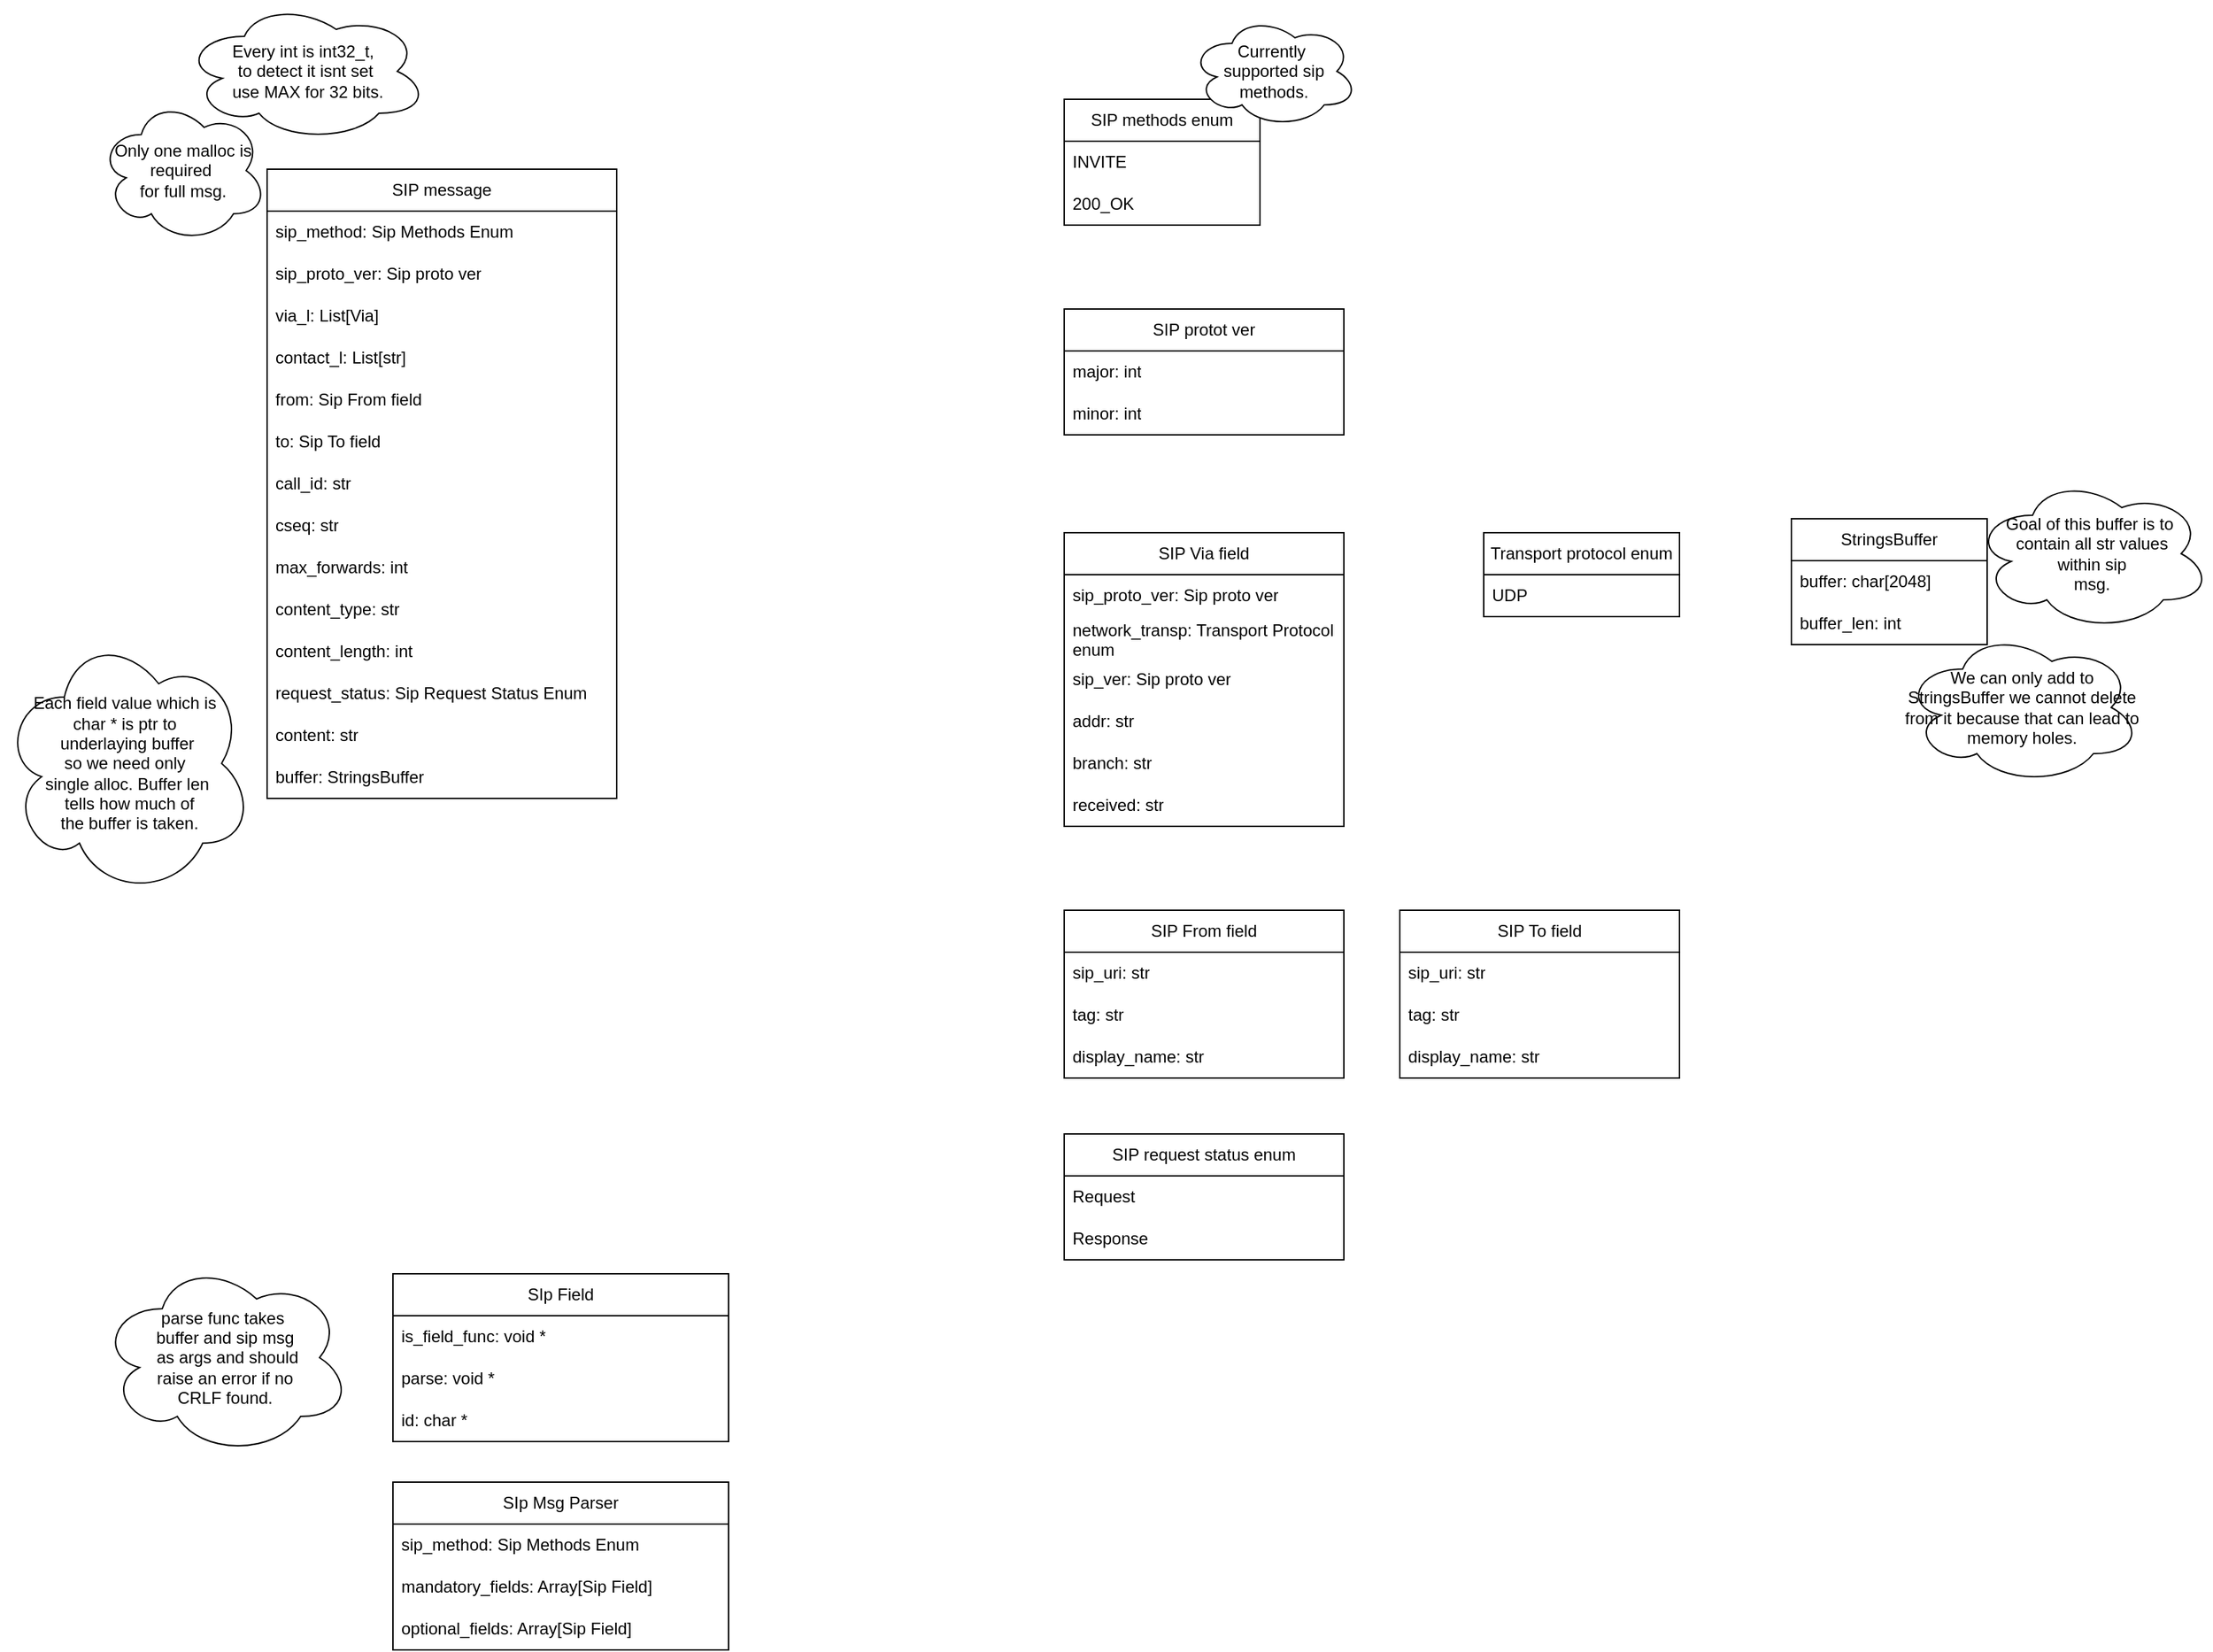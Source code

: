 <mxfile version="26.2.14" pages="2">
  <diagram name="Data structures" id="b5b7bab2-c9e2-2cf4-8b2a-24fd1a2a6d21">
    <mxGraphModel dx="2075" dy="2799" grid="1" gridSize="10" guides="1" tooltips="1" connect="1" arrows="1" fold="1" page="1" pageScale="1" pageWidth="827" pageHeight="1169" background="none" math="0" shadow="0">
      <root>
        <mxCell id="0" />
        <mxCell id="1" parent="0" />
        <mxCell id="RnK6pyZegN8fg92QhDYh-7" value="SIP message" style="swimlane;fontStyle=0;childLayout=stackLayout;horizontal=1;startSize=30;horizontalStack=0;resizeParent=1;resizeParentMax=0;resizeLast=0;collapsible=1;marginBottom=0;whiteSpace=wrap;html=1;" parent="1" vertex="1">
          <mxGeometry x="-10" y="110" width="250" height="450" as="geometry" />
        </mxCell>
        <mxCell id="RnK6pyZegN8fg92QhDYh-10" value="sip_method: Sip Methods Enum" style="text;strokeColor=none;fillColor=none;align=left;verticalAlign=middle;spacingLeft=4;spacingRight=4;overflow=hidden;points=[[0,0.5],[1,0.5]];portConstraint=eastwest;rotatable=0;whiteSpace=wrap;html=1;" parent="RnK6pyZegN8fg92QhDYh-7" vertex="1">
          <mxGeometry y="30" width="250" height="30" as="geometry" />
        </mxCell>
        <mxCell id="RnK6pyZegN8fg92QhDYh-11" value="sip_proto_ver: Sip proto ver" style="text;strokeColor=none;fillColor=none;align=left;verticalAlign=middle;spacingLeft=4;spacingRight=4;overflow=hidden;points=[[0,0.5],[1,0.5]];portConstraint=eastwest;rotatable=0;whiteSpace=wrap;html=1;" parent="RnK6pyZegN8fg92QhDYh-7" vertex="1">
          <mxGeometry y="60" width="250" height="30" as="geometry" />
        </mxCell>
        <mxCell id="RnK6pyZegN8fg92QhDYh-21" value="via_l: List[Via]" style="text;strokeColor=none;fillColor=none;align=left;verticalAlign=middle;spacingLeft=4;spacingRight=4;overflow=hidden;points=[[0,0.5],[1,0.5]];portConstraint=eastwest;rotatable=0;whiteSpace=wrap;html=1;" parent="RnK6pyZegN8fg92QhDYh-7" vertex="1">
          <mxGeometry y="90" width="250" height="30" as="geometry" />
        </mxCell>
        <mxCell id="RnK6pyZegN8fg92QhDYh-20" value="contact_l: List[str]" style="text;strokeColor=none;fillColor=none;align=left;verticalAlign=middle;spacingLeft=4;spacingRight=4;overflow=hidden;points=[[0,0.5],[1,0.5]];portConstraint=eastwest;rotatable=0;whiteSpace=wrap;html=1;" parent="RnK6pyZegN8fg92QhDYh-7" vertex="1">
          <mxGeometry y="120" width="250" height="30" as="geometry" />
        </mxCell>
        <mxCell id="RnK6pyZegN8fg92QhDYh-35" value="from: Sip From field" style="text;strokeColor=none;fillColor=none;align=left;verticalAlign=middle;spacingLeft=4;spacingRight=4;overflow=hidden;points=[[0,0.5],[1,0.5]];portConstraint=eastwest;rotatable=0;whiteSpace=wrap;html=1;" parent="RnK6pyZegN8fg92QhDYh-7" vertex="1">
          <mxGeometry y="150" width="250" height="30" as="geometry" />
        </mxCell>
        <mxCell id="RnK6pyZegN8fg92QhDYh-36" value="to: Sip To field" style="text;strokeColor=none;fillColor=none;align=left;verticalAlign=middle;spacingLeft=4;spacingRight=4;overflow=hidden;points=[[0,0.5],[1,0.5]];portConstraint=eastwest;rotatable=0;whiteSpace=wrap;html=1;" parent="RnK6pyZegN8fg92QhDYh-7" vertex="1">
          <mxGeometry y="180" width="250" height="30" as="geometry" />
        </mxCell>
        <mxCell id="RnK6pyZegN8fg92QhDYh-45" value="call_id: str" style="text;strokeColor=none;fillColor=none;align=left;verticalAlign=middle;spacingLeft=4;spacingRight=4;overflow=hidden;points=[[0,0.5],[1,0.5]];portConstraint=eastwest;rotatable=0;whiteSpace=wrap;html=1;" parent="RnK6pyZegN8fg92QhDYh-7" vertex="1">
          <mxGeometry y="210" width="250" height="30" as="geometry" />
        </mxCell>
        <mxCell id="RnK6pyZegN8fg92QhDYh-46" value="cseq: str" style="text;strokeColor=none;fillColor=none;align=left;verticalAlign=middle;spacingLeft=4;spacingRight=4;overflow=hidden;points=[[0,0.5],[1,0.5]];portConstraint=eastwest;rotatable=0;whiteSpace=wrap;html=1;" parent="RnK6pyZegN8fg92QhDYh-7" vertex="1">
          <mxGeometry y="240" width="250" height="30" as="geometry" />
        </mxCell>
        <mxCell id="RnK6pyZegN8fg92QhDYh-47" value="max_forwards: int" style="text;strokeColor=none;fillColor=none;align=left;verticalAlign=middle;spacingLeft=4;spacingRight=4;overflow=hidden;points=[[0,0.5],[1,0.5]];portConstraint=eastwest;rotatable=0;whiteSpace=wrap;html=1;" parent="RnK6pyZegN8fg92QhDYh-7" vertex="1">
          <mxGeometry y="270" width="250" height="30" as="geometry" />
        </mxCell>
        <mxCell id="RnK6pyZegN8fg92QhDYh-49" value="content_type: str" style="text;strokeColor=none;fillColor=none;align=left;verticalAlign=middle;spacingLeft=4;spacingRight=4;overflow=hidden;points=[[0,0.5],[1,0.5]];portConstraint=eastwest;rotatable=0;whiteSpace=wrap;html=1;" parent="RnK6pyZegN8fg92QhDYh-7" vertex="1">
          <mxGeometry y="300" width="250" height="30" as="geometry" />
        </mxCell>
        <mxCell id="RnK6pyZegN8fg92QhDYh-50" value="content_length: int" style="text;strokeColor=none;fillColor=none;align=left;verticalAlign=middle;spacingLeft=4;spacingRight=4;overflow=hidden;points=[[0,0.5],[1,0.5]];portConstraint=eastwest;rotatable=0;whiteSpace=wrap;html=1;" parent="RnK6pyZegN8fg92QhDYh-7" vertex="1">
          <mxGeometry y="330" width="250" height="30" as="geometry" />
        </mxCell>
        <mxCell id="RnK6pyZegN8fg92QhDYh-51" value="request_status: Sip Request Status Enum" style="text;strokeColor=none;fillColor=none;align=left;verticalAlign=middle;spacingLeft=4;spacingRight=4;overflow=hidden;points=[[0,0.5],[1,0.5]];portConstraint=eastwest;rotatable=0;whiteSpace=wrap;html=1;" parent="RnK6pyZegN8fg92QhDYh-7" vertex="1">
          <mxGeometry y="360" width="250" height="30" as="geometry" />
        </mxCell>
        <mxCell id="_YlIUzoWdMrv823mW4tC-2" value="content: str" style="text;strokeColor=none;fillColor=none;align=left;verticalAlign=middle;spacingLeft=4;spacingRight=4;overflow=hidden;points=[[0,0.5],[1,0.5]];portConstraint=eastwest;rotatable=0;whiteSpace=wrap;html=1;" parent="RnK6pyZegN8fg92QhDYh-7" vertex="1">
          <mxGeometry y="390" width="250" height="30" as="geometry" />
        </mxCell>
        <mxCell id="aZFxkvKDOjI-AptBJ5R4-1" value="buffer: StringsBuffer" style="text;strokeColor=none;fillColor=none;align=left;verticalAlign=middle;spacingLeft=4;spacingRight=4;overflow=hidden;points=[[0,0.5],[1,0.5]];portConstraint=eastwest;rotatable=0;whiteSpace=wrap;html=1;" parent="RnK6pyZegN8fg92QhDYh-7" vertex="1">
          <mxGeometry y="420" width="250" height="30" as="geometry" />
        </mxCell>
        <mxCell id="RnK6pyZegN8fg92QhDYh-17" value="SIP protot ver" style="swimlane;fontStyle=0;childLayout=stackLayout;horizontal=1;startSize=30;horizontalStack=0;resizeParent=1;resizeParentMax=0;resizeLast=0;collapsible=1;marginBottom=0;whiteSpace=wrap;html=1;" parent="1" vertex="1">
          <mxGeometry x="560" y="210" width="200" height="90" as="geometry" />
        </mxCell>
        <mxCell id="RnK6pyZegN8fg92QhDYh-18" value="major: int" style="text;strokeColor=none;fillColor=none;align=left;verticalAlign=middle;spacingLeft=4;spacingRight=4;overflow=hidden;points=[[0,0.5],[1,0.5]];portConstraint=eastwest;rotatable=0;whiteSpace=wrap;html=1;" parent="RnK6pyZegN8fg92QhDYh-17" vertex="1">
          <mxGeometry y="30" width="200" height="30" as="geometry" />
        </mxCell>
        <mxCell id="RnK6pyZegN8fg92QhDYh-19" value="minor: int" style="text;strokeColor=none;fillColor=none;align=left;verticalAlign=middle;spacingLeft=4;spacingRight=4;overflow=hidden;points=[[0,0.5],[1,0.5]];portConstraint=eastwest;rotatable=0;whiteSpace=wrap;html=1;" parent="RnK6pyZegN8fg92QhDYh-17" vertex="1">
          <mxGeometry y="60" width="200" height="30" as="geometry" />
        </mxCell>
        <mxCell id="RnK6pyZegN8fg92QhDYh-24" value="SIP Via field" style="swimlane;fontStyle=0;childLayout=stackLayout;horizontal=1;startSize=30;horizontalStack=0;resizeParent=1;resizeParentMax=0;resizeLast=0;collapsible=1;marginBottom=0;whiteSpace=wrap;html=1;" parent="1" vertex="1">
          <mxGeometry x="560" y="370" width="200" height="210" as="geometry" />
        </mxCell>
        <mxCell id="RnK6pyZegN8fg92QhDYh-25" value="sip_proto_ver: Sip proto ver&lt;span style=&quot;color: rgba(0, 0, 0, 0); font-family: monospace; font-size: 0px; text-wrap-mode: nowrap;&quot;&gt;%3CmxGraphModel%3E%3Croot%3E%3CmxCell%20id%3D%220%22%2F%3E%3CmxCell%20id%3D%221%22%20parent%3D%220%22%2F%3E%3CmxCell%20id%3D%222%22%20value%3D%22SIP%20status%20codes%20enum%22%20style%3D%22swimlane%3BfontStyle%3D0%3BchildLayout%3DstackLayout%3Bhorizontal%3D1%3BstartSize%3D30%3BhorizontalStack%3D0%3BresizeParent%3D1%3BresizeParentMax%3D0%3BresizeLast%3D0%3Bcollapsible%3D1%3BmarginBottom%3D0%3BwhiteSpace%3Dwrap%3Bhtml%3D1%3B%22%20vertex%3D%221%22%20parent%3D%221%22%3E%3CmxGeometry%20x%3D%22520%22%20y%3D%22350%22%20width%3D%22140%22%20height%3D%2260%22%20as%3D%22geometry%22%2F%3E%3C%2FmxCell%3E%3CmxCell%20id%3D%223%22%20value%3D%22OK%20%3D%20200%22%20style%3D%22text%3BstrokeColor%3Dnone%3BfillColor%3Dnone%3Balign%3Dleft%3BverticalAlign%3Dmiddle%3BspacingLeft%3D4%3BspacingRight%3D4%3Boverflow%3Dhidden%3Bpoints%3D%5B%5B0%2C0.5%5D%2C%5B1%2C0.5%5D%5D%3BportConstraint%3Deastwest%3Brotatable%3D0%3BwhiteSpace%3Dwrap%3Bhtml%3D1%3B%22%20vertex%3D%221%22%20parent%3D%222%22%3E%3CmxGeometry%20y%3D%2230%22%20width%3D%22140%22%20height%3D%2230%22%20as%3D%22geometry%22%2F%3E%3C%2FmxCell%3E%3C%2Froot%3E%3C%2FmxGraphModel%3E&lt;/span&gt;" style="text;strokeColor=none;fillColor=none;align=left;verticalAlign=middle;spacingLeft=4;spacingRight=4;overflow=hidden;points=[[0,0.5],[1,0.5]];portConstraint=eastwest;rotatable=0;whiteSpace=wrap;html=1;" parent="RnK6pyZegN8fg92QhDYh-24" vertex="1">
          <mxGeometry y="30" width="200" height="30" as="geometry" />
        </mxCell>
        <mxCell id="RnK6pyZegN8fg92QhDYh-26" value="network_transp: Transport Protocol enum" style="text;strokeColor=none;fillColor=none;align=left;verticalAlign=middle;spacingLeft=4;spacingRight=4;overflow=hidden;points=[[0,0.5],[1,0.5]];portConstraint=eastwest;rotatable=0;whiteSpace=wrap;html=1;" parent="RnK6pyZegN8fg92QhDYh-24" vertex="1">
          <mxGeometry y="60" width="200" height="30" as="geometry" />
        </mxCell>
        <mxCell id="RnK6pyZegN8fg92QhDYh-27" value="sip_ver: Sip proto ver&lt;span style=&quot;color: rgba(0, 0, 0, 0); font-family: monospace; font-size: 0px; text-wrap-mode: nowrap;&quot;&gt;%3CmxGraphModel%3E%3Croot%3E%3CmxCell%20id%3D%220%22%2F%3E%3CmxCell%20id%3D%221%22%20parent%3D%220%22%2F%3E%3CmxCell%20id%3D%222%22%20value%3D%22SIP%20status%20codes%20enum%22%20style%3D%22swimlane%3BfontStyle%3D0%3BchildLayout%3DstackLayout%3Bhorizontal%3D1%3BstartSize%3D30%3BhorizontalStack%3D0%3BresizeParent%3D1%3BresizeParentMax%3D0%3BresizeLast%3D0%3Bcollapsible%3D1%3BmarginBottom%3D0%3BwhiteSpace%3Dwrap%3Bhtml%3D1%3B%22%20vertex%3D%221%22%20parent%3D%221%22%3E%3CmxGeometry%20x%3D%22520%22%20y%3D%22350%22%20width%3D%22140%22%20height%3D%2260%22%20as%3D%22geometry%22%2F%3E%3C%2FmxCell%3E%3CmxCell%20id%3D%223%22%20value%3D%22OK%20%3D%20200%22%20style%3D%22text%3BstrokeColor%3Dnone%3BfillColor%3Dnone%3Balign%3Dleft%3BverticalAlign%3Dmiddle%3BspacingLeft%3D4%3BspacingRight%3D4%3Boverflow%3Dhidden%3Bpoints%3D%5B%5B0%2C0.5%5D%2C%5B1%2C0.5%5D%5D%3BportConstraint%3Deastwest%3Brotatable%3D0%3BwhiteSpace%3Dwrap%3Bhtml%3D1%3B%22%20vertex%3D%221%22%20parent%3D%222%22%3E%3CmxGeometry%20y%3D%2230%22%20width%3D%22140%22%20height%3D%2230%22%20as%3D%22geometry%22%2F%3E%3C%2FmxCell%3E%3C%2Froot%3E%3C%2FmxGraphModel%3E&lt;/span&gt;" style="text;strokeColor=none;fillColor=none;align=left;verticalAlign=middle;spacingLeft=4;spacingRight=4;overflow=hidden;points=[[0,0.5],[1,0.5]];portConstraint=eastwest;rotatable=0;whiteSpace=wrap;html=1;" parent="RnK6pyZegN8fg92QhDYh-24" vertex="1">
          <mxGeometry y="90" width="200" height="30" as="geometry" />
        </mxCell>
        <mxCell id="RnK6pyZegN8fg92QhDYh-30" value="addr: str&lt;span style=&quot;color: rgba(0, 0, 0, 0); font-family: monospace; font-size: 0px; text-wrap-mode: nowrap;&quot;&gt;%3CmxGraphModel%3E%3Croot%3E%3CmxCell%20id%3D%220%22%2F%3E%3CmxCell%20id%3D%221%22%20parent%3D%220%22%2F%3E%3CmxCell%20id%3D%222%22%20value%3D%22SIP%20status%20codes%20enum%22%20style%3D%22swimlane%3BfontStyle%3D0%3BchildLayout%3DstackLayout%3Bhorizontal%3D1%3BstartSize%3D30%3BhorizontalStack%3D0%3BresizeParent%3D1%3BresizeParentMax%3D0%3BresizeLast%3D0%3Bcollapsible%3D1%3BmarginBottom%3D0%3BwhiteSpace%3Dwrap%3Bhtml%3D1%3B%22%20vertex%3D%221%22%20parent%3D%221%22%3E%3CmxGeometry%20x%3D%22520%22%20y%3D%22350%22%20width%3D%22140%22%20height%3D%2260%22%20as%3D%22geometry%22%2F%3E%3C%2FmxCell%3E%3CmxCell%20id%3D%223%22%20value%3D%22OK%20%3D%20200%22%20style%3D%22text%3BstrokeColor%3Dnone%3BfillColor%3Dnone%3Balign%3Dleft%3BverticalAlign%3Dmiddle%3BspacingLeft%3D4%3BspacingRight%3D4%3Boverflow%3Dhidden%3Bpoints%3D%5B%5B0%2C0.5%5D%2C%5B1%2C0.5%5D%5D%3BportConstraint%3Deastwest%3Brotatable%3D0%3BwhiteSpace%3Dwrap%3Bhtml%3D1%3B%22%20vertex%3D%221%22%20parent%3D%222%22%3E%3CmxGeometry%20y%3D%2230%22%20width%3D%22140%22%20height%3D%2230%22%20as%3D%22geometry%22%2F%3E%3C%2FmxCell%3E%3C%2Froot%3E%3C%2FmxGraphModel%3E&lt;/span&gt;" style="text;strokeColor=none;fillColor=none;align=left;verticalAlign=middle;spacingLeft=4;spacingRight=4;overflow=hidden;points=[[0,0.5],[1,0.5]];portConstraint=eastwest;rotatable=0;whiteSpace=wrap;html=1;" parent="RnK6pyZegN8fg92QhDYh-24" vertex="1">
          <mxGeometry y="120" width="200" height="30" as="geometry" />
        </mxCell>
        <mxCell id="RnK6pyZegN8fg92QhDYh-31" value="branch: str&lt;span style=&quot;color: rgba(0, 0, 0, 0); font-family: monospace; font-size: 0px; text-wrap-mode: nowrap;&quot;&gt;%3CmxGraphModel%3E%3Croot%3E%3CmxCell%20id%3D%220%22%2F%3E%3CmxCell%20id%3D%221%22%20parent%3D%220%22%2F%3E%3CmxCell%20id%3D%222%22%20value%3D%22SIP%20status%20codes%20enum%22%20style%3D%22swimlane%3BfontStyle%3D0%3BchildLayout%3DstackLayout%3Bhorizontal%3D1%3BstartSize%3D30%3BhorizontalStack%3D0%3BresizeParent%3D1%3BresizeParentMax%3D0%3BresizeLast%3D0%3Bcollapsible%3D1%3BmarginBottom%3D0%3BwhiteSpace%3Dwrap%3Bhtml%3D1%3B%22%20vertex%3D%221%22%20parent%3D%221%22%3E%3CmxGeometry%20x%3D%22520%22%20y%3D%22350%22%20width%3D%22140%22%20height%3D%2260%22%20as%3D%22geometry%22%2F%3E%3C%2FmxCell%3E%3CmxCell%20id%3D%223%22%20value%3D%22OK%20%3D%20200%22%20style%3D%22text%3BstrokeColor%3Dnone%3BfillColor%3Dnone%3Balign%3Dleft%3BverticalAlign%3Dmiddle%3BspacingLeft%3D4%3BspacingRight%3D4%3Boverflow%3Dhidden%3Bpoints%3D%5B%5B0%2C0.5%5D%2C%5B1%2C0.5%5D%5D%3BportConstraint%3Deastwest%3Brotatable%3D0%3BwhiteSpace%3Dwrap%3Bhtml%3D1%3B%22%20vertex%3D%221%22%20parent%3D%222%22%3E%3CmxGeometry%20y%3D%2230%22%20width%3D%22140%22%20height%3D%2230%22%20as%3D%22geometry%22%2F%3E%3C%2FmxCell%3E%3C%2Froot%3E%3C%2FmxGraphModel%3E&lt;/span&gt;" style="text;strokeColor=none;fillColor=none;align=left;verticalAlign=middle;spacingLeft=4;spacingRight=4;overflow=hidden;points=[[0,0.5],[1,0.5]];portConstraint=eastwest;rotatable=0;whiteSpace=wrap;html=1;" parent="RnK6pyZegN8fg92QhDYh-24" vertex="1">
          <mxGeometry y="150" width="200" height="30" as="geometry" />
        </mxCell>
        <mxCell id="RnK6pyZegN8fg92QhDYh-33" value="received: str&lt;span style=&quot;color: rgba(0, 0, 0, 0); font-family: monospace; font-size: 0px; text-wrap-mode: nowrap;&quot;&gt;%3CmxGraphModel%3E%3Croot%3E%3CmxCell%20id%3D%220%22%2F%3E%3CmxCell%20id%3D%221%22%20parent%3D%220%22%2F%3E%3CmxCell%20id%3D%222%22%20value%3D%22SIP%20status%20codes%20enum%22%20style%3D%22swimlane%3BfontStyle%3D0%3BchildLayout%3DstackLayout%3Bhorizontal%3D1%3BstartSize%3D30%3BhorizontalStack%3D0%3BresizeParent%3D1%3BresizeParentMax%3D0%3BresizeLast%3D0%3Bcollapsible%3D1%3BmarginBottom%3D0%3BwhiteSpace%3Dwrap%3Bhtml%3D1%3B%22%20vertex%3D%221%22%20parent%3D%221%22%3E%3CmxGeometry%20x%3D%22520%22%20y%3D%22350%22%20width%3D%22140%22%20height%3D%2260%22%20as%3D%22geometry%22%2F%3E%3C%2FmxCell%3E%3CmxCell%20id%3D%223%22%20value%3D%22OK%20%3D%20200%22%20style%3D%22text%3BstrokeColor%3Dnone%3BfillColor%3Dnone%3Balign%3Dleft%3BverticalAlign%3Dmiddle%3BspacingLeft%3D4%3BspacingRight%3D4%3Boverflow%3Dhidden%3Bpoints%3D%5B%5B0%2C0.5%5D%2C%5B1%2C0.5%5D%5D%3BportConstraint%3Deastwest%3Brotatable%3D0%3BwhiteSpace%3Dwrap%3Bhtml%3D1%3B%22%20vertex%3D%221%22%20parent%3D%222%22%3E%3CmxGeometry%20y%3D%2230%22%20width%3D%22140%22%20height%3D%2230%22%20as%3D%22geometry%22%2F%3E%3C%2FmxCell%3E%3C%2Froot%3E%3C%2FmxGraphModel%3E&lt;/span&gt;" style="text;strokeColor=none;fillColor=none;align=left;verticalAlign=middle;spacingLeft=4;spacingRight=4;overflow=hidden;points=[[0,0.5],[1,0.5]];portConstraint=eastwest;rotatable=0;whiteSpace=wrap;html=1;" parent="RnK6pyZegN8fg92QhDYh-24" vertex="1">
          <mxGeometry y="180" width="200" height="30" as="geometry" />
        </mxCell>
        <mxCell id="RnK6pyZegN8fg92QhDYh-28" value="Transport protocol enum" style="swimlane;fontStyle=0;childLayout=stackLayout;horizontal=1;startSize=30;horizontalStack=0;resizeParent=1;resizeParentMax=0;resizeLast=0;collapsible=1;marginBottom=0;whiteSpace=wrap;html=1;" parent="1" vertex="1">
          <mxGeometry x="860" y="370" width="140" height="60" as="geometry" />
        </mxCell>
        <mxCell id="RnK6pyZegN8fg92QhDYh-29" value="UDP" style="text;strokeColor=none;fillColor=none;align=left;verticalAlign=middle;spacingLeft=4;spacingRight=4;overflow=hidden;points=[[0,0.5],[1,0.5]];portConstraint=eastwest;rotatable=0;whiteSpace=wrap;html=1;" parent="RnK6pyZegN8fg92QhDYh-28" vertex="1">
          <mxGeometry y="30" width="140" height="30" as="geometry" />
        </mxCell>
        <mxCell id="RnK6pyZegN8fg92QhDYh-32" value="" style="group" parent="1" vertex="1" connectable="0">
          <mxGeometry x="560" width="210" height="120" as="geometry" />
        </mxCell>
        <mxCell id="RnK6pyZegN8fg92QhDYh-12" value="SIP methods enum" style="swimlane;fontStyle=0;childLayout=stackLayout;horizontal=1;startSize=30;horizontalStack=0;resizeParent=1;resizeParentMax=0;resizeLast=0;collapsible=1;marginBottom=0;whiteSpace=wrap;html=1;" parent="RnK6pyZegN8fg92QhDYh-32" vertex="1">
          <mxGeometry y="60" width="140" height="90" as="geometry" />
        </mxCell>
        <mxCell id="RnK6pyZegN8fg92QhDYh-13" value="INVITE" style="text;strokeColor=none;fillColor=none;align=left;verticalAlign=middle;spacingLeft=4;spacingRight=4;overflow=hidden;points=[[0,0.5],[1,0.5]];portConstraint=eastwest;rotatable=0;whiteSpace=wrap;html=1;" parent="RnK6pyZegN8fg92QhDYh-12" vertex="1">
          <mxGeometry y="30" width="140" height="30" as="geometry" />
        </mxCell>
        <mxCell id="AdGnVTfzJhobzpTg6iOk-1" value="200_OK" style="text;strokeColor=none;fillColor=none;align=left;verticalAlign=middle;spacingLeft=4;spacingRight=4;overflow=hidden;points=[[0,0.5],[1,0.5]];portConstraint=eastwest;rotatable=0;whiteSpace=wrap;html=1;" parent="RnK6pyZegN8fg92QhDYh-12" vertex="1">
          <mxGeometry y="60" width="140" height="30" as="geometry" />
        </mxCell>
        <mxCell id="RnK6pyZegN8fg92QhDYh-15" value="Currently&amp;nbsp;&lt;div&gt;supported sip methods.&lt;/div&gt;" style="ellipse;shape=cloud;whiteSpace=wrap;html=1;" parent="RnK6pyZegN8fg92QhDYh-32" vertex="1">
          <mxGeometry x="90" width="120" height="80" as="geometry" />
        </mxCell>
        <mxCell id="RnK6pyZegN8fg92QhDYh-37" value="SIP From field" style="swimlane;fontStyle=0;childLayout=stackLayout;horizontal=1;startSize=30;horizontalStack=0;resizeParent=1;resizeParentMax=0;resizeLast=0;collapsible=1;marginBottom=0;whiteSpace=wrap;html=1;" parent="1" vertex="1">
          <mxGeometry x="560" y="640" width="200" height="120" as="geometry" />
        </mxCell>
        <mxCell id="RnK6pyZegN8fg92QhDYh-38" value="sip_uri: str" style="text;strokeColor=none;fillColor=none;align=left;verticalAlign=middle;spacingLeft=4;spacingRight=4;overflow=hidden;points=[[0,0.5],[1,0.5]];portConstraint=eastwest;rotatable=0;whiteSpace=wrap;html=1;" parent="RnK6pyZegN8fg92QhDYh-37" vertex="1">
          <mxGeometry y="30" width="200" height="30" as="geometry" />
        </mxCell>
        <mxCell id="RnK6pyZegN8fg92QhDYh-39" value="tag: str" style="text;strokeColor=none;fillColor=none;align=left;verticalAlign=middle;spacingLeft=4;spacingRight=4;overflow=hidden;points=[[0,0.5],[1,0.5]];portConstraint=eastwest;rotatable=0;whiteSpace=wrap;html=1;" parent="RnK6pyZegN8fg92QhDYh-37" vertex="1">
          <mxGeometry y="60" width="200" height="30" as="geometry" />
        </mxCell>
        <mxCell id="RnK6pyZegN8fg92QhDYh-40" value="display_name: str" style="text;strokeColor=none;fillColor=none;align=left;verticalAlign=middle;spacingLeft=4;spacingRight=4;overflow=hidden;points=[[0,0.5],[1,0.5]];portConstraint=eastwest;rotatable=0;whiteSpace=wrap;html=1;" parent="RnK6pyZegN8fg92QhDYh-37" vertex="1">
          <mxGeometry y="90" width="200" height="30" as="geometry" />
        </mxCell>
        <mxCell id="RnK6pyZegN8fg92QhDYh-41" value="SIP To field" style="swimlane;fontStyle=0;childLayout=stackLayout;horizontal=1;startSize=30;horizontalStack=0;resizeParent=1;resizeParentMax=0;resizeLast=0;collapsible=1;marginBottom=0;whiteSpace=wrap;html=1;" parent="1" vertex="1">
          <mxGeometry x="800" y="640" width="200" height="120" as="geometry" />
        </mxCell>
        <mxCell id="RnK6pyZegN8fg92QhDYh-42" value="sip_uri: str" style="text;strokeColor=none;fillColor=none;align=left;verticalAlign=middle;spacingLeft=4;spacingRight=4;overflow=hidden;points=[[0,0.5],[1,0.5]];portConstraint=eastwest;rotatable=0;whiteSpace=wrap;html=1;" parent="RnK6pyZegN8fg92QhDYh-41" vertex="1">
          <mxGeometry y="30" width="200" height="30" as="geometry" />
        </mxCell>
        <mxCell id="RnK6pyZegN8fg92QhDYh-43" value="tag: str" style="text;strokeColor=none;fillColor=none;align=left;verticalAlign=middle;spacingLeft=4;spacingRight=4;overflow=hidden;points=[[0,0.5],[1,0.5]];portConstraint=eastwest;rotatable=0;whiteSpace=wrap;html=1;" parent="RnK6pyZegN8fg92QhDYh-41" vertex="1">
          <mxGeometry y="60" width="200" height="30" as="geometry" />
        </mxCell>
        <mxCell id="RnK6pyZegN8fg92QhDYh-44" value="display_name: str" style="text;strokeColor=none;fillColor=none;align=left;verticalAlign=middle;spacingLeft=4;spacingRight=4;overflow=hidden;points=[[0,0.5],[1,0.5]];portConstraint=eastwest;rotatable=0;whiteSpace=wrap;html=1;" parent="RnK6pyZegN8fg92QhDYh-41" vertex="1">
          <mxGeometry y="90" width="200" height="30" as="geometry" />
        </mxCell>
        <mxCell id="RnK6pyZegN8fg92QhDYh-48" value="Every int is int32_t,&amp;nbsp;&lt;br&gt;to detect it isnt set&lt;div&gt;&amp;nbsp;use MAX for 32 bits.&lt;/div&gt;" style="ellipse;shape=cloud;whiteSpace=wrap;html=1;" parent="1" vertex="1">
          <mxGeometry x="-70" y="-10" width="175" height="100" as="geometry" />
        </mxCell>
        <mxCell id="RnK6pyZegN8fg92QhDYh-52" value="SIP request status enum" style="swimlane;fontStyle=0;childLayout=stackLayout;horizontal=1;startSize=30;horizontalStack=0;resizeParent=1;resizeParentMax=0;resizeLast=0;collapsible=1;marginBottom=0;whiteSpace=wrap;html=1;" parent="1" vertex="1">
          <mxGeometry x="560" y="800" width="200" height="90" as="geometry" />
        </mxCell>
        <mxCell id="RnK6pyZegN8fg92QhDYh-53" value="Request" style="text;strokeColor=none;fillColor=none;align=left;verticalAlign=middle;spacingLeft=4;spacingRight=4;overflow=hidden;points=[[0,0.5],[1,0.5]];portConstraint=eastwest;rotatable=0;whiteSpace=wrap;html=1;" parent="RnK6pyZegN8fg92QhDYh-52" vertex="1">
          <mxGeometry y="30" width="200" height="30" as="geometry" />
        </mxCell>
        <mxCell id="RnK6pyZegN8fg92QhDYh-54" value="Response" style="text;strokeColor=none;fillColor=none;align=left;verticalAlign=middle;spacingLeft=4;spacingRight=4;overflow=hidden;points=[[0,0.5],[1,0.5]];portConstraint=eastwest;rotatable=0;whiteSpace=wrap;html=1;" parent="RnK6pyZegN8fg92QhDYh-52" vertex="1">
          <mxGeometry y="60" width="200" height="30" as="geometry" />
        </mxCell>
        <mxCell id="i9XYBciRzv3_Ats0L0fS-1" value="SIp Field" style="swimlane;fontStyle=0;childLayout=stackLayout;horizontal=1;startSize=30;horizontalStack=0;resizeParent=1;resizeParentMax=0;resizeLast=0;collapsible=1;marginBottom=0;whiteSpace=wrap;html=1;" parent="1" vertex="1">
          <mxGeometry x="80" y="900" width="240" height="120" as="geometry" />
        </mxCell>
        <mxCell id="i9XYBciRzv3_Ats0L0fS-2" value="is_field_func: void *" style="text;strokeColor=none;fillColor=none;align=left;verticalAlign=middle;spacingLeft=4;spacingRight=4;overflow=hidden;points=[[0,0.5],[1,0.5]];portConstraint=eastwest;rotatable=0;whiteSpace=wrap;html=1;" parent="i9XYBciRzv3_Ats0L0fS-1" vertex="1">
          <mxGeometry y="30" width="240" height="30" as="geometry" />
        </mxCell>
        <mxCell id="i9XYBciRzv3_Ats0L0fS-5" value="parse: void *" style="text;strokeColor=none;fillColor=none;align=left;verticalAlign=middle;spacingLeft=4;spacingRight=4;overflow=hidden;points=[[0,0.5],[1,0.5]];portConstraint=eastwest;rotatable=0;whiteSpace=wrap;html=1;" parent="i9XYBciRzv3_Ats0L0fS-1" vertex="1">
          <mxGeometry y="60" width="240" height="30" as="geometry" />
        </mxCell>
        <mxCell id="AdGnVTfzJhobzpTg6iOk-2" value="id: char *" style="text;strokeColor=none;fillColor=none;align=left;verticalAlign=middle;spacingLeft=4;spacingRight=4;overflow=hidden;points=[[0,0.5],[1,0.5]];portConstraint=eastwest;rotatable=0;whiteSpace=wrap;html=1;" parent="i9XYBciRzv3_Ats0L0fS-1" vertex="1">
          <mxGeometry y="90" width="240" height="30" as="geometry" />
        </mxCell>
        <mxCell id="BdyHbkwUOeiSafk5qIeA-1" value="parse func takes&amp;nbsp;&lt;div&gt;buffer and sip msg&lt;/div&gt;&lt;div&gt;&amp;nbsp;as args and should&lt;/div&gt;&lt;div&gt;&amp;nbsp;raise an error if no&amp;nbsp;&lt;/div&gt;&lt;div&gt;CRLF found.&lt;/div&gt;" style="ellipse;shape=cloud;whiteSpace=wrap;html=1;" parent="1" vertex="1">
          <mxGeometry x="-130" y="890" width="180" height="140" as="geometry" />
        </mxCell>
        <mxCell id="BdyHbkwUOeiSafk5qIeA-2" value="SIp Msg Parser" style="swimlane;fontStyle=0;childLayout=stackLayout;horizontal=1;startSize=30;horizontalStack=0;resizeParent=1;resizeParentMax=0;resizeLast=0;collapsible=1;marginBottom=0;whiteSpace=wrap;html=1;" parent="1" vertex="1">
          <mxGeometry x="80" y="1049" width="240" height="120" as="geometry" />
        </mxCell>
        <mxCell id="BdyHbkwUOeiSafk5qIeA-7" value="sip_method: Sip Methods Enum" style="text;strokeColor=none;fillColor=none;align=left;verticalAlign=middle;spacingLeft=4;spacingRight=4;overflow=hidden;points=[[0,0.5],[1,0.5]];portConstraint=eastwest;rotatable=0;whiteSpace=wrap;html=1;" parent="BdyHbkwUOeiSafk5qIeA-2" vertex="1">
          <mxGeometry y="30" width="240" height="30" as="geometry" />
        </mxCell>
        <mxCell id="BdyHbkwUOeiSafk5qIeA-3" value="mandatory_fields: Array[Sip Field]" style="text;strokeColor=none;fillColor=none;align=left;verticalAlign=middle;spacingLeft=4;spacingRight=4;overflow=hidden;points=[[0,0.5],[1,0.5]];portConstraint=eastwest;rotatable=0;whiteSpace=wrap;html=1;" parent="BdyHbkwUOeiSafk5qIeA-2" vertex="1">
          <mxGeometry y="60" width="240" height="30" as="geometry" />
        </mxCell>
        <mxCell id="BdyHbkwUOeiSafk5qIeA-8" value="optional_fields: Array[Sip Field]" style="text;strokeColor=none;fillColor=none;align=left;verticalAlign=middle;spacingLeft=4;spacingRight=4;overflow=hidden;points=[[0,0.5],[1,0.5]];portConstraint=eastwest;rotatable=0;whiteSpace=wrap;html=1;" parent="BdyHbkwUOeiSafk5qIeA-2" vertex="1">
          <mxGeometry y="90" width="240" height="30" as="geometry" />
        </mxCell>
        <mxCell id="_YlIUzoWdMrv823mW4tC-3" value="Each field value which is&amp;nbsp;&lt;div&gt;char * is ptr to&amp;nbsp;&lt;/div&gt;&lt;div&gt;underlaying&lt;span style=&quot;background-color: transparent; color: light-dark(rgb(0, 0, 0), rgb(255, 255, 255));&quot;&gt;&amp;nbsp;buffer&lt;/span&gt;&lt;/div&gt;&lt;div&gt;&lt;div&gt;so we need only&amp;nbsp;&lt;/div&gt;&lt;div&gt;single alloc. Buffer len&lt;/div&gt;&lt;div&gt;&amp;nbsp;tells how much of&lt;/div&gt;&lt;div&gt;&amp;nbsp;the buffer is taken.&lt;/div&gt;&lt;/div&gt;" style="ellipse;shape=cloud;whiteSpace=wrap;html=1;" parent="1" vertex="1">
          <mxGeometry x="-200" y="440" width="180" height="190" as="geometry" />
        </mxCell>
        <mxCell id="4nJ-BJ8516CtUPef1fGO-1" value="StringsBuffer" style="swimlane;fontStyle=0;childLayout=stackLayout;horizontal=1;startSize=30;horizontalStack=0;resizeParent=1;resizeParentMax=0;resizeLast=0;collapsible=1;marginBottom=0;whiteSpace=wrap;html=1;" vertex="1" parent="1">
          <mxGeometry x="1080" y="360" width="140" height="90" as="geometry" />
        </mxCell>
        <mxCell id="4nJ-BJ8516CtUPef1fGO-2" value="buffer: char[2048]" style="text;strokeColor=none;fillColor=none;align=left;verticalAlign=middle;spacingLeft=4;spacingRight=4;overflow=hidden;points=[[0,0.5],[1,0.5]];portConstraint=eastwest;rotatable=0;whiteSpace=wrap;html=1;" vertex="1" parent="4nJ-BJ8516CtUPef1fGO-1">
          <mxGeometry y="30" width="140" height="30" as="geometry" />
        </mxCell>
        <mxCell id="4nJ-BJ8516CtUPef1fGO-3" value="buffer_len: int" style="text;strokeColor=none;fillColor=none;align=left;verticalAlign=middle;spacingLeft=4;spacingRight=4;overflow=hidden;points=[[0,0.5],[1,0.5]];portConstraint=eastwest;rotatable=0;whiteSpace=wrap;html=1;" vertex="1" parent="4nJ-BJ8516CtUPef1fGO-1">
          <mxGeometry y="60" width="140" height="30" as="geometry" />
        </mxCell>
        <mxCell id="4nJ-BJ8516CtUPef1fGO-5" value="Goal of this buffer is to&amp;nbsp;&lt;div&gt;contain all str values&lt;/div&gt;&lt;div&gt;&amp;nbsp;within sip&amp;nbsp;&lt;div&gt;msg.&lt;/div&gt;&lt;/div&gt;" style="ellipse;shape=cloud;whiteSpace=wrap;html=1;" vertex="1" parent="1">
          <mxGeometry x="1210" y="330" width="170" height="110" as="geometry" />
        </mxCell>
        <mxCell id="4nJ-BJ8516CtUPef1fGO-6" value="We can only add to StringsBuffer we cannot delete from it because that can lead to memory holes." style="ellipse;shape=cloud;whiteSpace=wrap;html=1;" vertex="1" parent="1">
          <mxGeometry x="1160" y="440" width="170" height="110" as="geometry" />
        </mxCell>
        <mxCell id="4nJ-BJ8516CtUPef1fGO-7" value="Only one malloc is required&amp;nbsp;&lt;div&gt;for full msg.&lt;/div&gt;" style="ellipse;shape=cloud;whiteSpace=wrap;html=1;" vertex="1" parent="1">
          <mxGeometry x="-130" y="59.5" width="120" height="103" as="geometry" />
        </mxCell>
      </root>
    </mxGraphModel>
  </diagram>
  <diagram id="EyKCJ9p8DS76YDcsihgK" name="Flows">
    <mxGraphModel dx="4376" dy="3104" grid="1" gridSize="10" guides="1" tooltips="1" connect="1" arrows="1" fold="1" page="1" pageScale="1" pageWidth="850" pageHeight="1100" math="0" shadow="0">
      <root>
        <mxCell id="0" />
        <mxCell id="1" parent="0" />
        <mxCell id="xE04CjFLNTHIilYyt4f3-55" value="" style="edgeStyle=orthogonalEdgeStyle;rounded=0;orthogonalLoop=1;jettySize=auto;html=1;entryX=1;entryY=0.5;entryDx=0;entryDy=0;" parent="1" edge="1">
          <mxGeometry relative="1" as="geometry">
            <mxPoint x="210.0" y="180.0" as="targetPoint" />
            <Array as="points">
              <mxPoint x="610" y="450" />
              <mxPoint x="610" y="180" />
            </Array>
          </mxGeometry>
        </mxCell>
        <mxCell id="UoICTIJsH6TBClhn2uof-1" value="Sip Msg" style="shape=card;whiteSpace=wrap;html=1;" parent="1" vertex="1">
          <mxGeometry x="150" y="-640" width="80" height="100" as="geometry" />
        </mxCell>
        <mxCell id="UoICTIJsH6TBClhn2uof-2" value="" style="endArrow=classic;html=1;rounded=0;" parent="1" edge="1">
          <mxGeometry width="50" height="50" relative="1" as="geometry">
            <mxPoint x="180" y="-520" as="sourcePoint" />
            <mxPoint x="180" y="-420" as="targetPoint" />
          </mxGeometry>
        </mxCell>
        <mxCell id="UoICTIJsH6TBClhn2uof-3" value="Recognie message type" style="rounded=1;whiteSpace=wrap;html=1;" parent="1" vertex="1">
          <mxGeometry x="120" y="-410" width="120" height="60" as="geometry" />
        </mxCell>
        <mxCell id="UoICTIJsH6TBClhn2uof-4" value="" style="endArrow=classic;html=1;rounded=0;entryX=0;entryY=0.5;entryDx=0;entryDy=0;" parent="1" target="UoICTIJsH6TBClhn2uof-5" edge="1">
          <mxGeometry width="50" height="50" relative="1" as="geometry">
            <mxPoint x="240" y="-380" as="sourcePoint" />
            <mxPoint x="290" y="-430" as="targetPoint" />
            <Array as="points">
              <mxPoint x="290" y="-380" />
              <mxPoint x="370" y="-590" />
            </Array>
          </mxGeometry>
        </mxCell>
        <mxCell id="UoICTIJsH6TBClhn2uof-5" value="INVITE" style="rounded=1;whiteSpace=wrap;html=1;" parent="1" vertex="1">
          <mxGeometry x="465" y="-620" width="120" height="60" as="geometry" />
        </mxCell>
        <mxCell id="UoICTIJsH6TBClhn2uof-6" value="" style="endArrow=classic;html=1;rounded=0;entryX=0;entryY=0.5;entryDx=0;entryDy=0;" parent="1" target="UoICTIJsH6TBClhn2uof-7" edge="1">
          <mxGeometry width="50" height="50" relative="1" as="geometry">
            <mxPoint x="240" y="-380" as="sourcePoint" />
            <mxPoint x="440" y="-490" as="targetPoint" />
            <Array as="points">
              <mxPoint x="290" y="-380" />
              <mxPoint x="370" y="-490" />
            </Array>
          </mxGeometry>
        </mxCell>
        <mxCell id="UoICTIJsH6TBClhn2uof-13" value="" style="edgeStyle=orthogonalEdgeStyle;rounded=0;orthogonalLoop=1;jettySize=auto;html=1;" parent="1" source="UoICTIJsH6TBClhn2uof-7" target="UoICTIJsH6TBClhn2uof-12" edge="1">
          <mxGeometry relative="1" as="geometry" />
        </mxCell>
        <mxCell id="UoICTIJsH6TBClhn2uof-7" value="200 Ok" style="rounded=1;whiteSpace=wrap;html=1;" parent="1" vertex="1">
          <mxGeometry x="465" y="-520" width="120" height="60" as="geometry" />
        </mxCell>
        <mxCell id="UoICTIJsH6TBClhn2uof-17" value="" style="edgeStyle=orthogonalEdgeStyle;rounded=0;orthogonalLoop=1;jettySize=auto;html=1;" parent="1" source="UoICTIJsH6TBClhn2uof-8" target="UoICTIJsH6TBClhn2uof-16" edge="1">
          <mxGeometry relative="1" as="geometry" />
        </mxCell>
        <mxCell id="UoICTIJsH6TBClhn2uof-8" value="Parse message&amp;nbsp;&lt;div&gt;fields.&lt;/div&gt;" style="rounded=1;whiteSpace=wrap;html=1;" parent="1" vertex="1">
          <mxGeometry x="880" y="-580" width="120" height="60" as="geometry" />
        </mxCell>
        <mxCell id="UoICTIJsH6TBClhn2uof-9" value="" style="endArrow=classic;html=1;rounded=0;" parent="1" edge="1">
          <mxGeometry width="50" height="50" relative="1" as="geometry">
            <mxPoint x="585" y="-590.5" as="sourcePoint" />
            <mxPoint x="665" y="-590.5" as="targetPoint" />
          </mxGeometry>
        </mxCell>
        <mxCell id="UoICTIJsH6TBClhn2uof-14" value="" style="edgeStyle=orthogonalEdgeStyle;rounded=0;orthogonalLoop=1;jettySize=auto;html=1;" parent="1" source="UoICTIJsH6TBClhn2uof-10" target="UoICTIJsH6TBClhn2uof-8" edge="1">
          <mxGeometry relative="1" as="geometry" />
        </mxCell>
        <mxCell id="UoICTIJsH6TBClhn2uof-10" value="Use INVITE set of fields." style="rounded=1;whiteSpace=wrap;html=1;" parent="1" vertex="1">
          <mxGeometry x="670" y="-620" width="120" height="60" as="geometry" />
        </mxCell>
        <mxCell id="UoICTIJsH6TBClhn2uof-11" value="For each massage&lt;div&gt;exists set of fields&amp;nbsp;&lt;/div&gt;&lt;div&gt;which are: mandatory,&lt;/div&gt;&lt;div&gt;or optional&lt;span style=&quot;background-color: transparent; color: light-dark(rgb(0, 0, 0), rgb(255, 255, 255));&quot;&gt;.&lt;/span&gt;&lt;/div&gt;" style="ellipse;shape=cloud;whiteSpace=wrap;html=1;" parent="1" vertex="1">
          <mxGeometry x="520" y="-810" width="205" height="160" as="geometry" />
        </mxCell>
        <mxCell id="UoICTIJsH6TBClhn2uof-15" value="" style="edgeStyle=orthogonalEdgeStyle;rounded=0;orthogonalLoop=1;jettySize=auto;html=1;" parent="1" source="UoICTIJsH6TBClhn2uof-12" target="UoICTIJsH6TBClhn2uof-8" edge="1">
          <mxGeometry relative="1" as="geometry" />
        </mxCell>
        <mxCell id="UoICTIJsH6TBClhn2uof-12" value="Use 200 ok set of fields." style="rounded=1;whiteSpace=wrap;html=1;" parent="1" vertex="1">
          <mxGeometry x="670" y="-520" width="120" height="60" as="geometry" />
        </mxCell>
        <mxCell id="UoICTIJsH6TBClhn2uof-20" value="" style="edgeStyle=orthogonalEdgeStyle;rounded=0;orthogonalLoop=1;jettySize=auto;html=1;" parent="1" source="UoICTIJsH6TBClhn2uof-16" target="UoICTIJsH6TBClhn2uof-19" edge="1">
          <mxGeometry relative="1" as="geometry" />
        </mxCell>
        <mxCell id="UoICTIJsH6TBClhn2uof-16" value="Put message&amp;nbsp;&lt;div&gt;body in buffer&lt;/div&gt;&lt;div&gt;with length took from Content-Length field.&lt;/div&gt;" style="rounded=1;whiteSpace=wrap;html=1;" parent="1" vertex="1">
          <mxGeometry x="880" y="-410" width="120" height="60" as="geometry" />
        </mxCell>
        <mxCell id="UoICTIJsH6TBClhn2uof-19" value="Parsed SIP&lt;br&gt;message" style="shape=card;whiteSpace=wrap;html=1;" parent="1" vertex="1">
          <mxGeometry x="900" y="-280" width="80" height="100" as="geometry" />
        </mxCell>
        <mxCell id="UoICTIJsH6TBClhn2uof-23" value="" style="edgeStyle=orthogonalEdgeStyle;rounded=0;orthogonalLoop=1;jettySize=auto;html=1;" parent="1" source="UoICTIJsH6TBClhn2uof-24" edge="1">
          <mxGeometry relative="1" as="geometry">
            <mxPoint x="200" y="70" as="targetPoint" />
          </mxGeometry>
        </mxCell>
        <mxCell id="UoICTIJsH6TBClhn2uof-24" value="Parse message&amp;nbsp;&lt;div&gt;fields.&lt;/div&gt;" style="ellipse;whiteSpace=wrap;html=1;" parent="1" vertex="1">
          <mxGeometry x="140" y="-80" width="120" height="80" as="geometry" />
        </mxCell>
        <mxCell id="UoICTIJsH6TBClhn2uof-25" value="" style="edgeStyle=orthogonalEdgeStyle;rounded=0;orthogonalLoop=1;jettySize=auto;html=1;" parent="1" source="UoICTIJsH6TBClhn2uof-26" edge="1">
          <mxGeometry relative="1" as="geometry">
            <mxPoint x="200" y="200" as="targetPoint" />
          </mxGeometry>
        </mxCell>
        <mxCell id="UoICTIJsH6TBClhn2uof-26" value="Get mandatory field" style="rounded=1;whiteSpace=wrap;html=1;" parent="1" vertex="1">
          <mxGeometry x="140" y="70" width="120" height="60" as="geometry" />
        </mxCell>
        <mxCell id="UoICTIJsH6TBClhn2uof-56" value="" style="edgeStyle=orthogonalEdgeStyle;rounded=0;orthogonalLoop=1;jettySize=auto;html=1;" parent="1" source="UoICTIJsH6TBClhn2uof-54" target="UoICTIJsH6TBClhn2uof-55" edge="1">
          <mxGeometry relative="1" as="geometry" />
        </mxCell>
        <mxCell id="UoICTIJsH6TBClhn2uof-59" value="" style="edgeStyle=orthogonalEdgeStyle;rounded=0;orthogonalLoop=1;jettySize=auto;html=1;entryX=0;entryY=0.5;entryDx=0;entryDy=0;" parent="1" source="UoICTIJsH6TBClhn2uof-54" target="UoICTIJsH6TBClhn2uof-60" edge="1">
          <mxGeometry relative="1" as="geometry">
            <mxPoint x="300" y="240" as="targetPoint" />
          </mxGeometry>
        </mxCell>
        <mxCell id="UoICTIJsH6TBClhn2uof-54" value="Is get succesfull?" style="rhombus;whiteSpace=wrap;html=1;" parent="1" vertex="1">
          <mxGeometry x="160" y="200" width="80" height="80" as="geometry" />
        </mxCell>
        <mxCell id="UoICTIJsH6TBClhn2uof-55" value="Get optional field" style="rounded=1;whiteSpace=wrap;html=1;" parent="1" vertex="1">
          <mxGeometry x="140" y="350" width="120" height="60" as="geometry" />
        </mxCell>
        <mxCell id="UoICTIJsH6TBClhn2uof-57" value="No" style="text;html=1;align=center;verticalAlign=middle;whiteSpace=wrap;rounded=0;" parent="1" vertex="1">
          <mxGeometry x="190" y="270" width="60" height="30" as="geometry" />
        </mxCell>
        <mxCell id="UoICTIJsH6TBClhn2uof-62" value="" style="edgeStyle=orthogonalEdgeStyle;rounded=0;orthogonalLoop=1;jettySize=auto;html=1;" parent="1" source="UoICTIJsH6TBClhn2uof-60" target="UoICTIJsH6TBClhn2uof-61" edge="1">
          <mxGeometry relative="1" as="geometry" />
        </mxCell>
        <mxCell id="UoICTIJsH6TBClhn2uof-60" value="Find field in buffer" style="rounded=1;whiteSpace=wrap;html=1;" parent="1" vertex="1">
          <mxGeometry x="310" y="210" width="120" height="60" as="geometry" />
        </mxCell>
        <mxCell id="UoICTIJsH6TBClhn2uof-64" value="" style="edgeStyle=orthogonalEdgeStyle;rounded=0;orthogonalLoop=1;jettySize=auto;html=1;entryX=1;entryY=0.5;entryDx=0;entryDy=0;" parent="1" source="UoICTIJsH6TBClhn2uof-61" target="UoICTIJsH6TBClhn2uof-65" edge="1">
          <mxGeometry relative="1" as="geometry">
            <mxPoint x="510" y="80" as="targetPoint" />
            <Array as="points">
              <mxPoint x="510" y="100" />
            </Array>
          </mxGeometry>
        </mxCell>
        <mxCell id="UoICTIJsH6TBClhn2uof-73" value="" style="edgeStyle=orthogonalEdgeStyle;rounded=0;orthogonalLoop=1;jettySize=auto;html=1;entryX=0;entryY=0.5;entryDx=0;entryDy=0;" parent="1" source="UoICTIJsH6TBClhn2uof-61" target="UoICTIJsH6TBClhn2uof-72" edge="1">
          <mxGeometry relative="1" as="geometry" />
        </mxCell>
        <mxCell id="UoICTIJsH6TBClhn2uof-61" value="Is find succesfull?" style="rhombus;whiteSpace=wrap;html=1;" parent="1" vertex="1">
          <mxGeometry x="470" y="200" width="80" height="80" as="geometry" />
        </mxCell>
        <mxCell id="UoICTIJsH6TBClhn2uof-66" value="" style="edgeStyle=orthogonalEdgeStyle;rounded=0;orthogonalLoop=1;jettySize=auto;html=1;" parent="1" source="UoICTIJsH6TBClhn2uof-65" target="UoICTIJsH6TBClhn2uof-26" edge="1">
          <mxGeometry relative="1" as="geometry" />
        </mxCell>
        <mxCell id="UoICTIJsH6TBClhn2uof-65" value="Parse field" style="rounded=1;whiteSpace=wrap;html=1;" parent="1" vertex="1">
          <mxGeometry x="310" y="70" width="120" height="60" as="geometry" />
        </mxCell>
        <mxCell id="UoICTIJsH6TBClhn2uof-67" value="Yes" style="text;html=1;align=center;verticalAlign=middle;whiteSpace=wrap;rounded=0;" parent="1" vertex="1">
          <mxGeometry x="220" y="210" width="60" height="30" as="geometry" />
        </mxCell>
        <mxCell id="UoICTIJsH6TBClhn2uof-68" value="Yes" style="text;html=1;align=center;verticalAlign=middle;whiteSpace=wrap;rounded=0;" parent="1" vertex="1">
          <mxGeometry x="500" y="180" width="60" height="30" as="geometry" />
        </mxCell>
        <mxCell id="UoICTIJsH6TBClhn2uof-71" value="No" style="text;html=1;align=center;verticalAlign=middle;whiteSpace=wrap;rounded=0;" parent="1" vertex="1">
          <mxGeometry x="530" y="210" width="60" height="30" as="geometry" />
        </mxCell>
        <mxCell id="UoICTIJsH6TBClhn2uof-72" value="Mandatory field missing error." style="ellipse;whiteSpace=wrap;html=1;" parent="1" vertex="1">
          <mxGeometry x="590" y="200" width="120" height="80" as="geometry" />
        </mxCell>
        <mxCell id="UoICTIJsH6TBClhn2uof-74" value="User needs to be able to&lt;div&gt;&amp;nbsp;specify&amp;nbsp;&lt;span style=&quot;background-color: transparent; color: light-dark(rgb(0, 0, 0), rgb(255, 255, 255));&quot;&gt;it&#39;s own custom&amp;nbsp;&lt;/span&gt;&lt;/div&gt;&lt;div&gt;&lt;span style=&quot;background-color: transparent; color: light-dark(rgb(0, 0, 0), rgb(255, 255, 255));&quot;&gt;headers and whether&lt;/span&gt;&lt;/div&gt;&lt;div&gt;&lt;span style=&quot;background-color: transparent; color: light-dark(rgb(0, 0, 0), rgb(255, 255, 255));&quot;&gt;&amp;nbsp;they are, mandatory or&lt;/span&gt;&lt;/div&gt;&lt;div&gt;&lt;span style=&quot;background-color: transparent; color: light-dark(rgb(0, 0, 0), rgb(255, 255, 255));&quot;&gt;&amp;nbsp;optional.&lt;/span&gt;&lt;div&gt;&lt;div&gt;And provide is_field as well&lt;/div&gt;&lt;div&gt;&amp;nbsp;as parse func.&lt;/div&gt;&lt;/div&gt;&lt;/div&gt;" style="ellipse;shape=cloud;whiteSpace=wrap;html=1;" parent="1" vertex="1">
          <mxGeometry x="-100" y="-680" width="220" height="180" as="geometry" />
        </mxCell>
        <mxCell id="eR2DN6solA16jcQ7DVci-6" value="" style="edgeStyle=orthogonalEdgeStyle;rounded=0;orthogonalLoop=1;jettySize=auto;html=1;" parent="1" edge="1">
          <mxGeometry relative="1" as="geometry">
            <mxPoint x="200" y="410" as="sourcePoint" />
            <mxPoint x="200" y="480" as="targetPoint" />
          </mxGeometry>
        </mxCell>
        <mxCell id="eR2DN6solA16jcQ7DVci-7" value="" style="edgeStyle=orthogonalEdgeStyle;rounded=0;orthogonalLoop=1;jettySize=auto;html=1;" parent="1" source="eR2DN6solA16jcQ7DVci-9" edge="1">
          <mxGeometry relative="1" as="geometry">
            <mxPoint x="200" y="630" as="targetPoint" />
          </mxGeometry>
        </mxCell>
        <mxCell id="eR2DN6solA16jcQ7DVci-8" value="" style="edgeStyle=orthogonalEdgeStyle;rounded=0;orthogonalLoop=1;jettySize=auto;html=1;entryX=0;entryY=0.5;entryDx=0;entryDy=0;" parent="1" source="eR2DN6solA16jcQ7DVci-9" edge="1">
          <mxGeometry relative="1" as="geometry">
            <mxPoint x="310" y="520" as="targetPoint" />
          </mxGeometry>
        </mxCell>
        <mxCell id="eR2DN6solA16jcQ7DVci-9" value="Is get succesfull?" style="rhombus;whiteSpace=wrap;html=1;" parent="1" vertex="1">
          <mxGeometry x="160" y="480" width="80" height="80" as="geometry" />
        </mxCell>
        <mxCell id="eR2DN6solA16jcQ7DVci-10" value="No" style="text;html=1;align=center;verticalAlign=middle;whiteSpace=wrap;rounded=0;" parent="1" vertex="1">
          <mxGeometry x="190" y="550" width="60" height="30" as="geometry" />
        </mxCell>
        <mxCell id="eR2DN6solA16jcQ7DVci-11" value="Yes" style="text;html=1;align=center;verticalAlign=middle;whiteSpace=wrap;rounded=0;" parent="1" vertex="1">
          <mxGeometry x="220" y="490" width="60" height="30" as="geometry" />
        </mxCell>
        <mxCell id="eR2DN6solA16jcQ7DVci-14" value="" style="edgeStyle=orthogonalEdgeStyle;rounded=0;orthogonalLoop=1;jettySize=auto;html=1;" parent="1" source="eR2DN6solA16jcQ7DVci-12" target="eR2DN6solA16jcQ7DVci-13" edge="1">
          <mxGeometry relative="1" as="geometry" />
        </mxCell>
        <mxCell id="eR2DN6solA16jcQ7DVci-12" value="Find field in buffer" style="rounded=1;whiteSpace=wrap;html=1;" parent="1" vertex="1">
          <mxGeometry x="310" y="490" width="120" height="60" as="geometry" />
        </mxCell>
        <mxCell id="eR2DN6solA16jcQ7DVci-16" value="" style="edgeStyle=orthogonalEdgeStyle;rounded=0;orthogonalLoop=1;jettySize=auto;html=1;entryX=1;entryY=0.5;entryDx=0;entryDy=0;" parent="1" source="eR2DN6solA16jcQ7DVci-13" target="UoICTIJsH6TBClhn2uof-55" edge="1">
          <mxGeometry relative="1" as="geometry">
            <mxPoint x="510" y="360" as="targetPoint" />
            <Array as="points">
              <mxPoint x="510" y="380" />
            </Array>
          </mxGeometry>
        </mxCell>
        <mxCell id="eR2DN6solA16jcQ7DVci-20" value="" style="edgeStyle=orthogonalEdgeStyle;rounded=0;orthogonalLoop=1;jettySize=auto;html=1;entryX=1;entryY=0.5;entryDx=0;entryDy=0;" parent="1" source="eR2DN6solA16jcQ7DVci-13" target="eR2DN6solA16jcQ7DVci-18" edge="1">
          <mxGeometry relative="1" as="geometry">
            <mxPoint x="670" y="520" as="targetPoint" />
          </mxGeometry>
        </mxCell>
        <mxCell id="eR2DN6solA16jcQ7DVci-13" value="Is find succesfull?" style="rhombus;whiteSpace=wrap;html=1;" parent="1" vertex="1">
          <mxGeometry x="470" y="480" width="80" height="80" as="geometry" />
        </mxCell>
        <mxCell id="eR2DN6solA16jcQ7DVci-17" value="No" style="text;html=1;align=center;verticalAlign=middle;whiteSpace=wrap;rounded=0;" parent="1" vertex="1">
          <mxGeometry x="500" y="460" width="60" height="30" as="geometry" />
        </mxCell>
        <mxCell id="eR2DN6solA16jcQ7DVci-22" value="" style="edgeStyle=orthogonalEdgeStyle;rounded=0;orthogonalLoop=1;jettySize=auto;html=1;entryX=1;entryY=0.5;entryDx=0;entryDy=0;" parent="1" source="eR2DN6solA16jcQ7DVci-18" target="UoICTIJsH6TBClhn2uof-55" edge="1">
          <mxGeometry relative="1" as="geometry">
            <mxPoint x="270" y="380" as="targetPoint" />
          </mxGeometry>
        </mxCell>
        <mxCell id="eR2DN6solA16jcQ7DVci-18" value="Parse field" style="rounded=1;whiteSpace=wrap;html=1;" parent="1" vertex="1">
          <mxGeometry x="580" y="350" width="120" height="60" as="geometry" />
        </mxCell>
        <mxCell id="eR2DN6solA16jcQ7DVci-23" value="Yes" style="text;html=1;align=center;verticalAlign=middle;whiteSpace=wrap;rounded=0;" parent="1" vertex="1">
          <mxGeometry x="530" y="490" width="60" height="30" as="geometry" />
        </mxCell>
        <mxCell id="eR2DN6solA16jcQ7DVci-25" value="Message is parsed" style="ellipse;whiteSpace=wrap;html=1;" parent="1" vertex="1">
          <mxGeometry x="140" y="630" width="120" height="80" as="geometry" />
        </mxCell>
        <mxCell id="eR2DN6solA16jcQ7DVci-27" value="Body always starts by double CRLF. and is optional" style="ellipse;shape=cloud;whiteSpace=wrap;html=1;" parent="1" vertex="1">
          <mxGeometry x="970" y="-470" width="120" height="80" as="geometry" />
        </mxCell>
        <mxCell id="eR2DN6solA16jcQ7DVci-33" value="Adding custom fields can&lt;div&gt;&amp;nbsp;be done during&amp;nbsp;&lt;div&gt;configuration step which is&lt;/div&gt;&lt;div&gt;&amp;nbsp;prior to lib init.&lt;/div&gt;&lt;/div&gt;" style="ellipse;shape=cloud;whiteSpace=wrap;html=1;" parent="1" vertex="1">
          <mxGeometry x="-210" y="-570" width="170" height="120" as="geometry" />
        </mxCell>
        <mxCell id="eR2DN6solA16jcQ7DVci-40" value="" style="edgeStyle=orthogonalEdgeStyle;rounded=0;orthogonalLoop=1;jettySize=auto;html=1;" parent="1" source="eR2DN6solA16jcQ7DVci-34" target="eR2DN6solA16jcQ7DVci-35" edge="1">
          <mxGeometry relative="1" as="geometry" />
        </mxCell>
        <mxCell id="eR2DN6solA16jcQ7DVci-34" value="User uses library" style="ellipse;whiteSpace=wrap;html=1;" parent="1" vertex="1">
          <mxGeometry x="-460" y="-990" width="120" height="80" as="geometry" />
        </mxCell>
        <mxCell id="eR2DN6solA16jcQ7DVci-41" value="" style="edgeStyle=orthogonalEdgeStyle;rounded=0;orthogonalLoop=1;jettySize=auto;html=1;" parent="1" source="eR2DN6solA16jcQ7DVci-35" target="eR2DN6solA16jcQ7DVci-36" edge="1">
          <mxGeometry relative="1" as="geometry" />
        </mxCell>
        <mxCell id="eR2DN6solA16jcQ7DVci-35" value="Configure library" style="rounded=1;whiteSpace=wrap;html=1;" parent="1" vertex="1">
          <mxGeometry x="-460" y="-850" width="120" height="60" as="geometry" />
        </mxCell>
        <mxCell id="eR2DN6solA16jcQ7DVci-42" value="" style="edgeStyle=orthogonalEdgeStyle;rounded=0;orthogonalLoop=1;jettySize=auto;html=1;" parent="1" source="eR2DN6solA16jcQ7DVci-36" target="eR2DN6solA16jcQ7DVci-37" edge="1">
          <mxGeometry relative="1" as="geometry" />
        </mxCell>
        <mxCell id="eR2DN6solA16jcQ7DVci-36" value="Init library" style="rounded=1;whiteSpace=wrap;html=1;" parent="1" vertex="1">
          <mxGeometry x="-460" y="-720" width="120" height="60" as="geometry" />
        </mxCell>
        <mxCell id="eR2DN6solA16jcQ7DVci-43" value="" style="edgeStyle=orthogonalEdgeStyle;rounded=0;orthogonalLoop=1;jettySize=auto;html=1;" parent="1" source="eR2DN6solA16jcQ7DVci-37" target="eR2DN6solA16jcQ7DVci-38" edge="1">
          <mxGeometry relative="1" as="geometry" />
        </mxCell>
        <mxCell id="eR2DN6solA16jcQ7DVci-37" value="Use parse and generate method" style="rounded=1;whiteSpace=wrap;html=1;" parent="1" vertex="1">
          <mxGeometry x="-460" y="-590" width="120" height="60" as="geometry" />
        </mxCell>
        <mxCell id="eR2DN6solA16jcQ7DVci-44" value="" style="edgeStyle=orthogonalEdgeStyle;rounded=0;orthogonalLoop=1;jettySize=auto;html=1;" parent="1" source="eR2DN6solA16jcQ7DVci-38" target="eR2DN6solA16jcQ7DVci-39" edge="1">
          <mxGeometry relative="1" as="geometry" />
        </mxCell>
        <mxCell id="eR2DN6solA16jcQ7DVci-38" value="Destroy library" style="rounded=1;whiteSpace=wrap;html=1;" parent="1" vertex="1">
          <mxGeometry x="-460" y="-460" width="120" height="60" as="geometry" />
        </mxCell>
        <mxCell id="eR2DN6solA16jcQ7DVci-39" value="Library usage is&amp;nbsp;&lt;div&gt;over&lt;/div&gt;" style="ellipse;whiteSpace=wrap;html=1;" parent="1" vertex="1">
          <mxGeometry x="-460" y="-330" width="120" height="80" as="geometry" />
        </mxCell>
      </root>
    </mxGraphModel>
  </diagram>
</mxfile>
